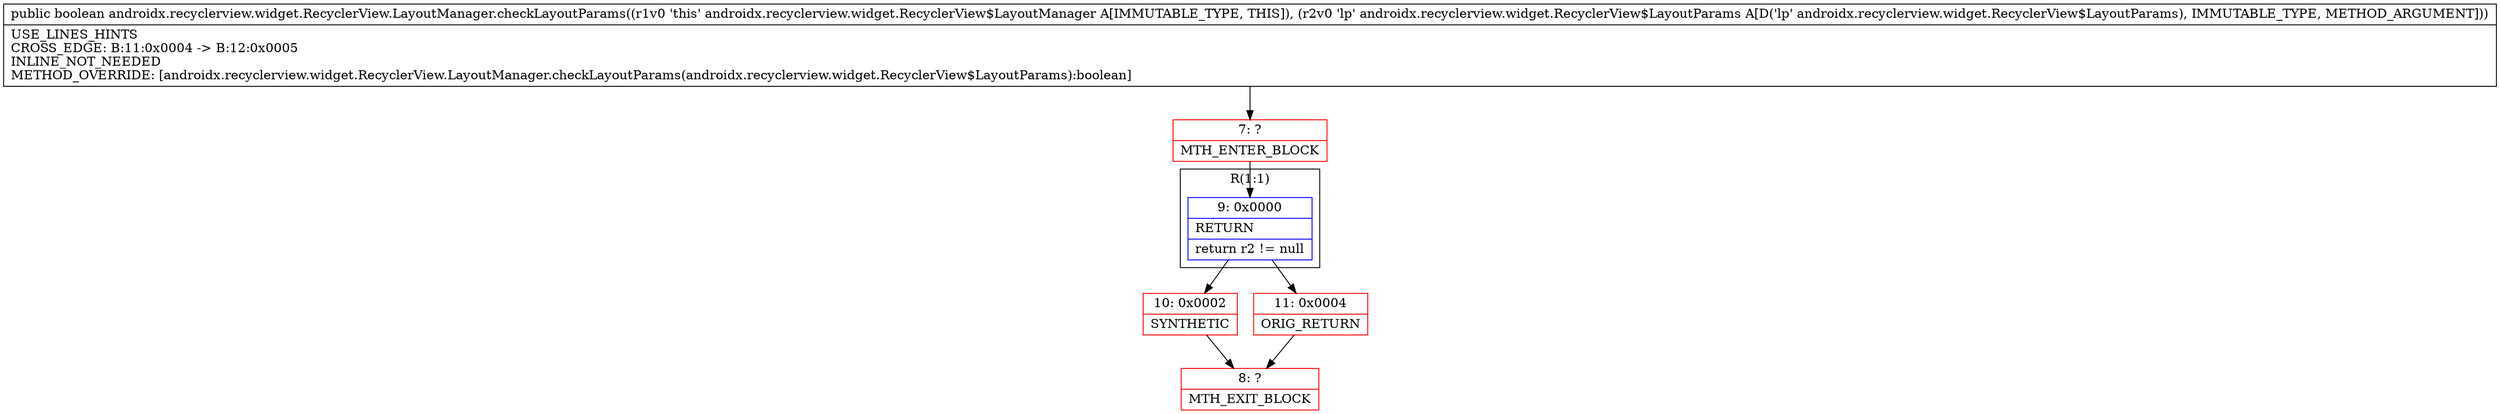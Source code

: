 digraph "CFG forandroidx.recyclerview.widget.RecyclerView.LayoutManager.checkLayoutParams(Landroidx\/recyclerview\/widget\/RecyclerView$LayoutParams;)Z" {
subgraph cluster_Region_1887320305 {
label = "R(1:1)";
node [shape=record,color=blue];
Node_9 [shape=record,label="{9\:\ 0x0000|RETURN\l|return r2 != null\l}"];
}
Node_7 [shape=record,color=red,label="{7\:\ ?|MTH_ENTER_BLOCK\l}"];
Node_10 [shape=record,color=red,label="{10\:\ 0x0002|SYNTHETIC\l}"];
Node_8 [shape=record,color=red,label="{8\:\ ?|MTH_EXIT_BLOCK\l}"];
Node_11 [shape=record,color=red,label="{11\:\ 0x0004|ORIG_RETURN\l}"];
MethodNode[shape=record,label="{public boolean androidx.recyclerview.widget.RecyclerView.LayoutManager.checkLayoutParams((r1v0 'this' androidx.recyclerview.widget.RecyclerView$LayoutManager A[IMMUTABLE_TYPE, THIS]), (r2v0 'lp' androidx.recyclerview.widget.RecyclerView$LayoutParams A[D('lp' androidx.recyclerview.widget.RecyclerView$LayoutParams), IMMUTABLE_TYPE, METHOD_ARGUMENT]))  | USE_LINES_HINTS\lCROSS_EDGE: B:11:0x0004 \-\> B:12:0x0005\lINLINE_NOT_NEEDED\lMETHOD_OVERRIDE: [androidx.recyclerview.widget.RecyclerView.LayoutManager.checkLayoutParams(androidx.recyclerview.widget.RecyclerView$LayoutParams):boolean]\l}"];
MethodNode -> Node_7;Node_9 -> Node_10;
Node_9 -> Node_11;
Node_7 -> Node_9;
Node_10 -> Node_8;
Node_11 -> Node_8;
}

